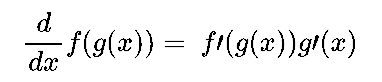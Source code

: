 <mxfile version="12.9.3" type="device"><diagram id="igFGBdE9V1apg8M8L-7p" name="Page-1"><mxGraphModel dx="946" dy="611" grid="1" gridSize="10" guides="1" tooltips="1" connect="1" arrows="1" fold="1" page="1" pageScale="1" pageWidth="850" pageHeight="1100" math="1" shadow="0"><root><mxCell id="0"/><mxCell id="1" parent="0"/><mxCell id="OVax0UzcpS6M2--wM6GT-1" value="&lt;p class=&quot;p1&quot; style=&quot;margin: 0px ; font-stretch: normal ; line-height: normal ; font-family: &amp;#34;helvetica neue&amp;#34;&quot;&gt;`frac{d}{dx}f(g(x)) =&amp;nbsp; f'(g(x))g'(x)`&lt;/p&gt;" style="text;html=1;strokeColor=none;fillColor=none;align=center;verticalAlign=middle;whiteSpace=wrap;rounded=0;" vertex="1" parent="1"><mxGeometry x="60" y="100" width="190" height="40" as="geometry"/></mxCell></root></mxGraphModel></diagram></mxfile>
